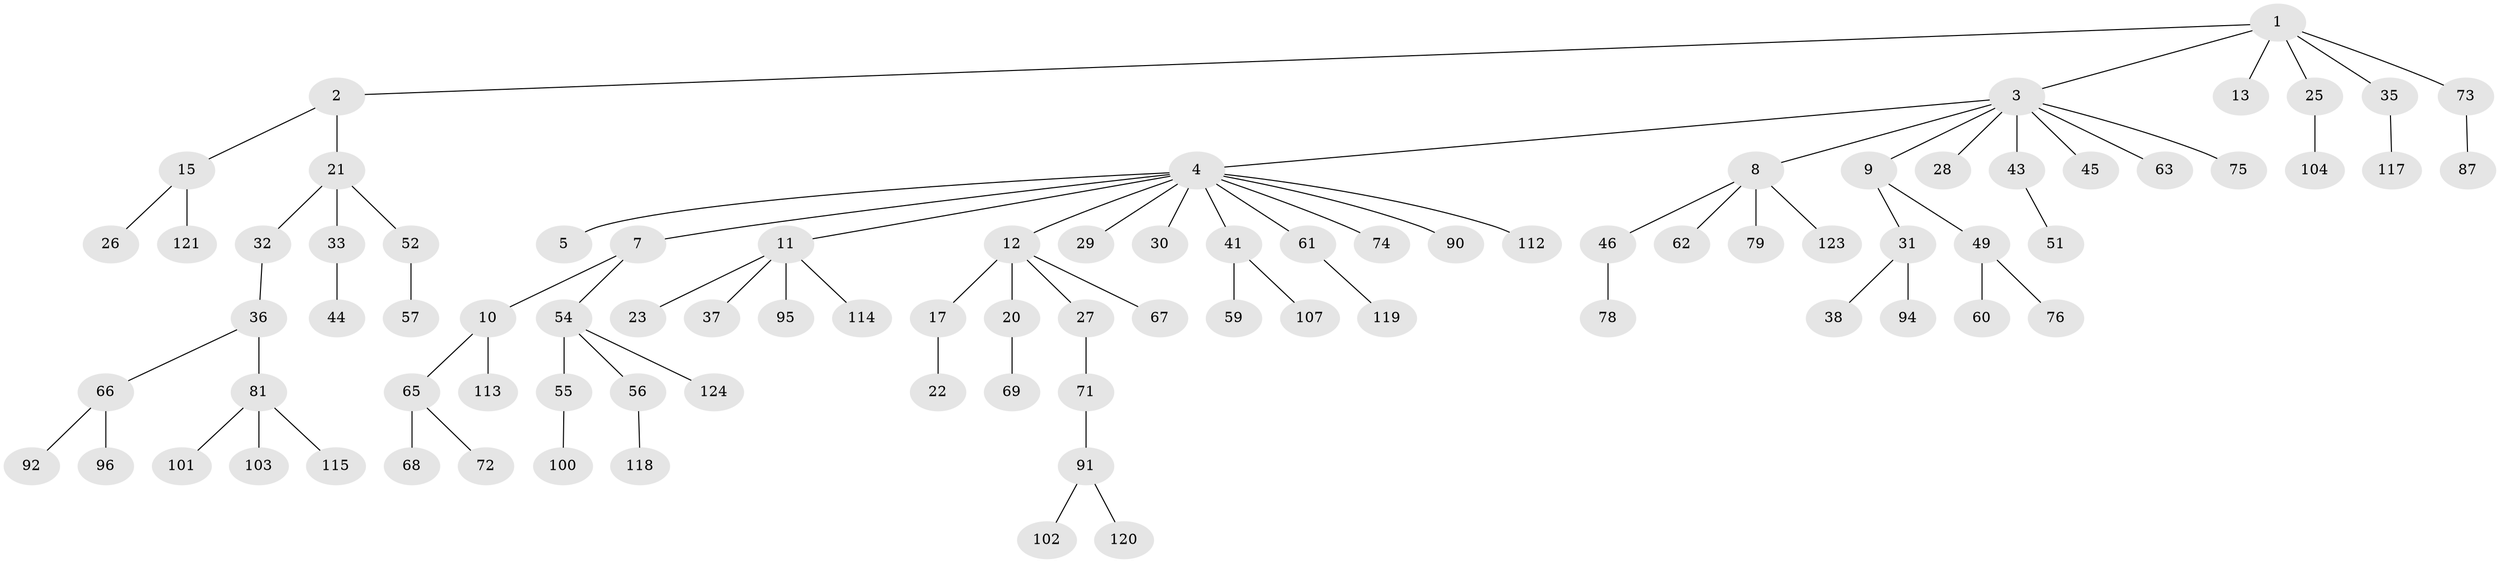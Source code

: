 // original degree distribution, {5: 0.023622047244094488, 4: 0.06299212598425197, 7: 0.007874015748031496, 1: 0.4566929133858268, 9: 0.007874015748031496, 3: 0.14960629921259844, 2: 0.29133858267716534}
// Generated by graph-tools (version 1.1) at 2025/42/03/06/25 10:42:03]
// undirected, 86 vertices, 85 edges
graph export_dot {
graph [start="1"]
  node [color=gray90,style=filled];
  1 [super="+18"];
  2 [super="+42"];
  3 [super="+14"];
  4 [super="+6"];
  5;
  7 [super="+47"];
  8 [super="+24"];
  9;
  10 [super="+34"];
  11 [super="+16"];
  12 [super="+48"];
  13 [super="+85"];
  15 [super="+19"];
  17;
  20;
  21;
  22 [super="+50"];
  23;
  25 [super="+97"];
  26 [super="+110"];
  27 [super="+88"];
  28;
  29 [super="+98"];
  30 [super="+39"];
  31 [super="+40"];
  32;
  33 [super="+77"];
  35;
  36 [super="+53"];
  37 [super="+64"];
  38 [super="+106"];
  41;
  43;
  44;
  45 [super="+86"];
  46;
  49;
  51 [super="+89"];
  52 [super="+108"];
  54 [super="+58"];
  55 [super="+83"];
  56 [super="+70"];
  57;
  59 [super="+99"];
  60 [super="+127"];
  61;
  62 [super="+105"];
  63 [super="+122"];
  65;
  66 [super="+80"];
  67;
  68 [super="+126"];
  69;
  71 [super="+82"];
  72;
  73;
  74;
  75;
  76 [super="+109"];
  78;
  79;
  81 [super="+84"];
  87 [super="+116"];
  90 [super="+111"];
  91;
  92 [super="+93"];
  94;
  95;
  96;
  100 [super="+125"];
  101;
  102;
  103;
  104;
  107;
  112;
  113;
  114;
  115;
  117;
  118;
  119;
  120;
  121;
  123;
  124;
  1 -- 2;
  1 -- 3;
  1 -- 13;
  1 -- 35;
  1 -- 73;
  1 -- 25;
  2 -- 15;
  2 -- 21;
  3 -- 4;
  3 -- 8;
  3 -- 9;
  3 -- 28;
  3 -- 75;
  3 -- 43;
  3 -- 45;
  3 -- 63;
  4 -- 5;
  4 -- 41;
  4 -- 112;
  4 -- 7;
  4 -- 74;
  4 -- 11;
  4 -- 12;
  4 -- 29;
  4 -- 90;
  4 -- 61;
  4 -- 30;
  7 -- 10;
  7 -- 54;
  8 -- 46;
  8 -- 62;
  8 -- 123;
  8 -- 79;
  9 -- 31;
  9 -- 49;
  10 -- 65;
  10 -- 113;
  11 -- 95;
  11 -- 114;
  11 -- 37;
  11 -- 23;
  12 -- 17;
  12 -- 20;
  12 -- 27;
  12 -- 67;
  15 -- 26;
  15 -- 121;
  17 -- 22;
  20 -- 69;
  21 -- 32;
  21 -- 33;
  21 -- 52;
  25 -- 104;
  27 -- 71;
  31 -- 38;
  31 -- 94;
  32 -- 36;
  33 -- 44;
  35 -- 117;
  36 -- 66;
  36 -- 81;
  41 -- 59;
  41 -- 107;
  43 -- 51;
  46 -- 78;
  49 -- 60;
  49 -- 76;
  52 -- 57;
  54 -- 55;
  54 -- 56;
  54 -- 124;
  55 -- 100;
  56 -- 118;
  61 -- 119;
  65 -- 68;
  65 -- 72;
  66 -- 92;
  66 -- 96;
  71 -- 91;
  73 -- 87;
  81 -- 115;
  81 -- 101;
  81 -- 103;
  91 -- 102;
  91 -- 120;
}
